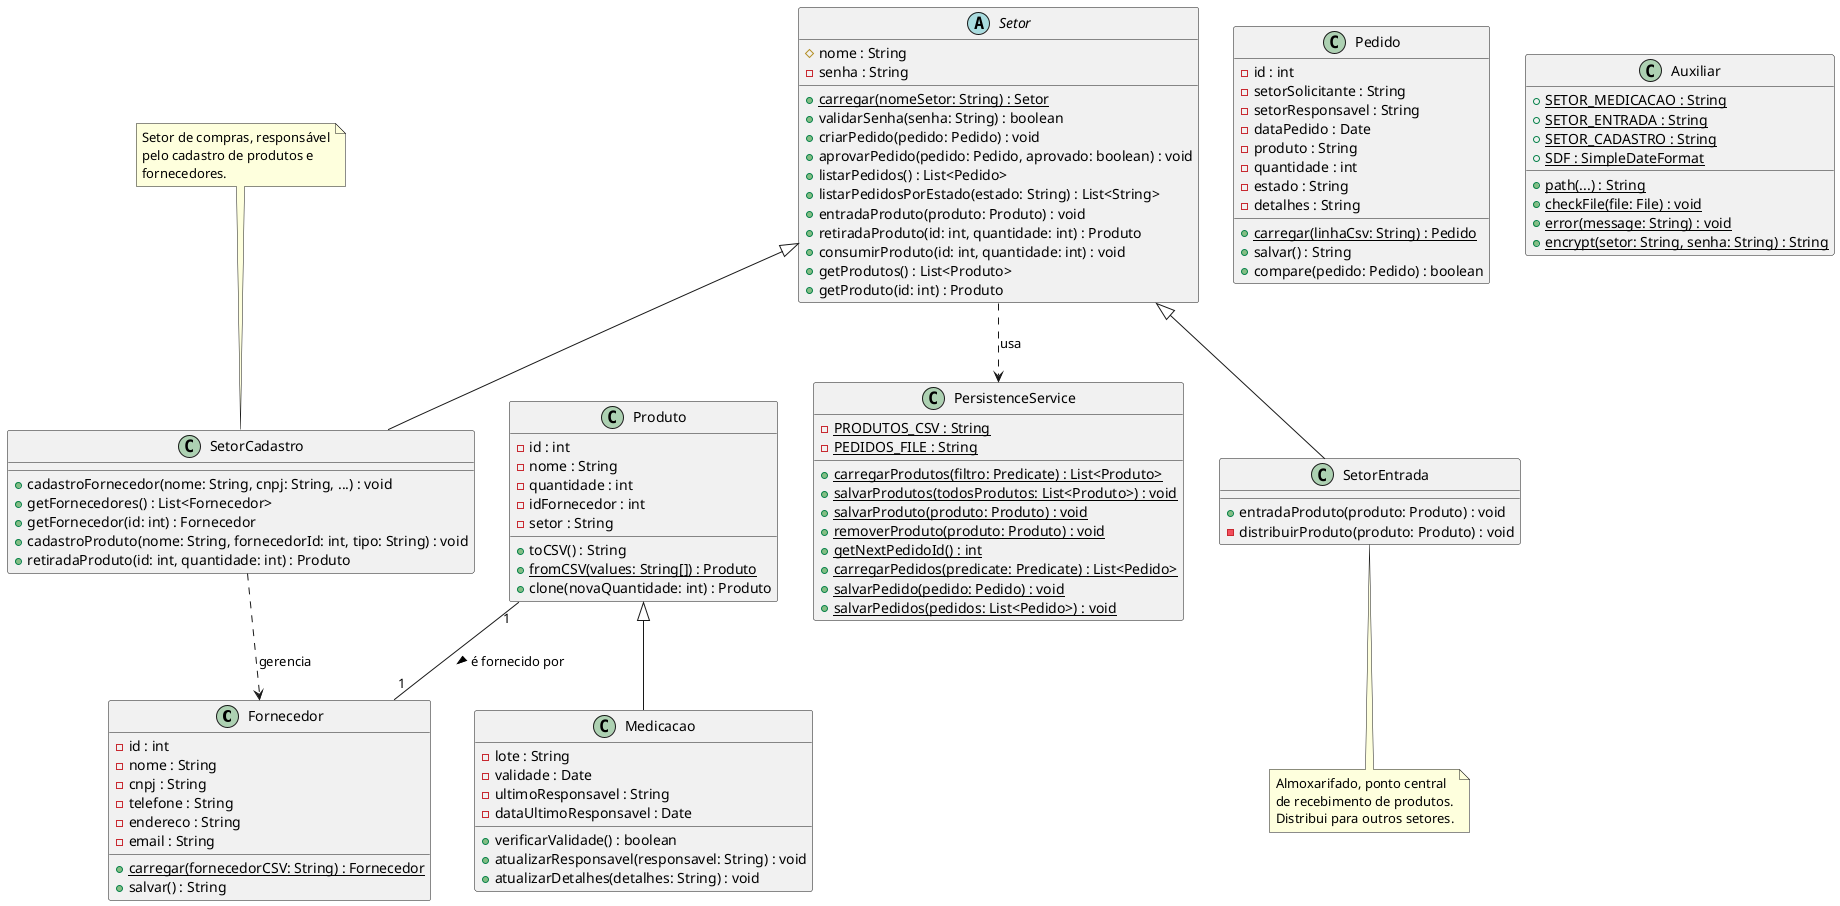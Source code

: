 @startuml HealthStock

' Classes de Domínio (Estoque)
class Fornecedor {
  - id : int
  - nome : String
  - cnpj : String
  - telefone : String
  - endereco : String
  - email : String
  + {static} carregar(fornecedorCSV: String) : Fornecedor
  + salvar() : String
}

class Produto {
  - id : int
  - nome : String
  - quantidade : int
  - idFornecedor : int
  - setor : String
  + toCSV() : String
  + {static} fromCSV(values: String[]) : Produto
  + clone(novaQuantidade: int) : Produto
}

class Medicacao extends Produto {
  - lote : String
  - validade : Date
  - ultimoResponsavel : String
  - dataUltimoResponsavel : Date
  + verificarValidade() : boolean
  + atualizarResponsavel(responsavel: String) : void
  + atualizarDetalhes(detalhes: String) : void
}

' Classes de Domínio (Setor)
class Pedido {
  - id : int
  - setorSolicitante : String
  - setorResponsavel : String
  - dataPedido : Date
  - produto : String
  - quantidade : int
  - estado : String
  - detalhes : String
  + {static} carregar(linhaCsv: String) : Pedido
  + salvar() : String
  + compare(pedido: Pedido) : boolean
}

abstract class Setor {
  # nome : String
  - senha : String
  + {static} carregar(nomeSetor: String) : Setor
  + validarSenha(senha: String) : boolean
  + criarPedido(pedido: Pedido) : void
  + aprovarPedido(pedido: Pedido, aprovado: boolean) : void
  + listarPedidos() : List<Pedido>
  + listarPedidosPorEstado(estado: String) : List<String>
  + entradaProduto(produto: Produto) : void
  + retiradaProduto(id: int, quantidade: int) : Produto
  + consumirProduto(id: int, quantidade: int) : void
  + getProdutos() : List<Produto>
  + getProduto(id: int) : Produto
}

class SetorEntrada extends Setor {
  + entradaProduto(produto: Produto) : void
  - distribuirProduto(produto: Produto) : void
}

class SetorCadastro extends Setor {
  + cadastroFornecedor(nome: String, cnpj: String, ...) : void
  + getFornecedores() : List<Fornecedor>
  + getFornecedor(id: int) : Fornecedor
  + cadastroProduto(nome: String, fornecedorId: int, tipo: String) : void
  + retiradaProduto(id: int, quantidade: int) : Produto
}

' Classes de Serviço e Utilitários
class PersistenceService {
  - {static} PRODUTOS_CSV : String
  - {static} PEDIDOS_FILE : String
  + {static} carregarProdutos(filtro: Predicate) : List<Produto>
  + {static} salvarProdutos(todosProdutos: List<Produto>) : void
  + {static} salvarProduto(produto: Produto) : void
  + {static} removerProduto(produto: Produto) : void
  + {static} getNextPedidoId() : int
  + {static} carregarPedidos(predicate: Predicate) : List<Pedido>
  + {static} salvarPedido(pedido: Pedido) : void
  + {static} salvarPedidos(pedidos: List<Pedido>) : void
}

class Auxiliar {
  + {static} SETOR_MEDICACAO : String
  + {static} SETOR_ENTRADA : String
  + {static} SETOR_CADASTRO : String
  + {static} SDF : SimpleDateFormat
  + {static} path(...) : String
  + {static} checkFile(file: File) : void
  + {static} error(message: String) : void
  + {static} encrypt(setor: String, senha: String) : String
}

Setor ..> PersistenceService : usa
SetorCadastro ..> Fornecedor : gerencia
Produto "1" -- "1" Fornecedor : é fornecido por >

note top of SetorCadastro
  Setor de compras, responsável
  pelo cadastro de produtos e
  fornecedores.
end note

note bottom of SetorEntrada
  Almoxarifado, ponto central
  de recebimento de produtos.
  Distribui para outros setores.
end note

@enduml